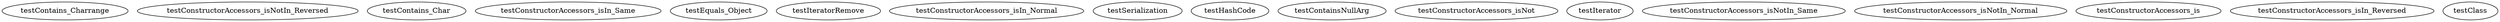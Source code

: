 digraph G {
testContains_Charrange;
testConstructorAccessors_isNotIn_Reversed;
testContains_Char;
testConstructorAccessors_isIn_Same;
testEquals_Object;
testIteratorRemove;
testConstructorAccessors_isIn_Normal;
testSerialization;
testHashCode;
testContainsNullArg;
testConstructorAccessors_isNot;
testIterator;
testConstructorAccessors_isNotIn_Same;
testConstructorAccessors_isNotIn_Normal;
testConstructorAccessors_is;
testConstructorAccessors_isIn_Reversed;
testClass;
}